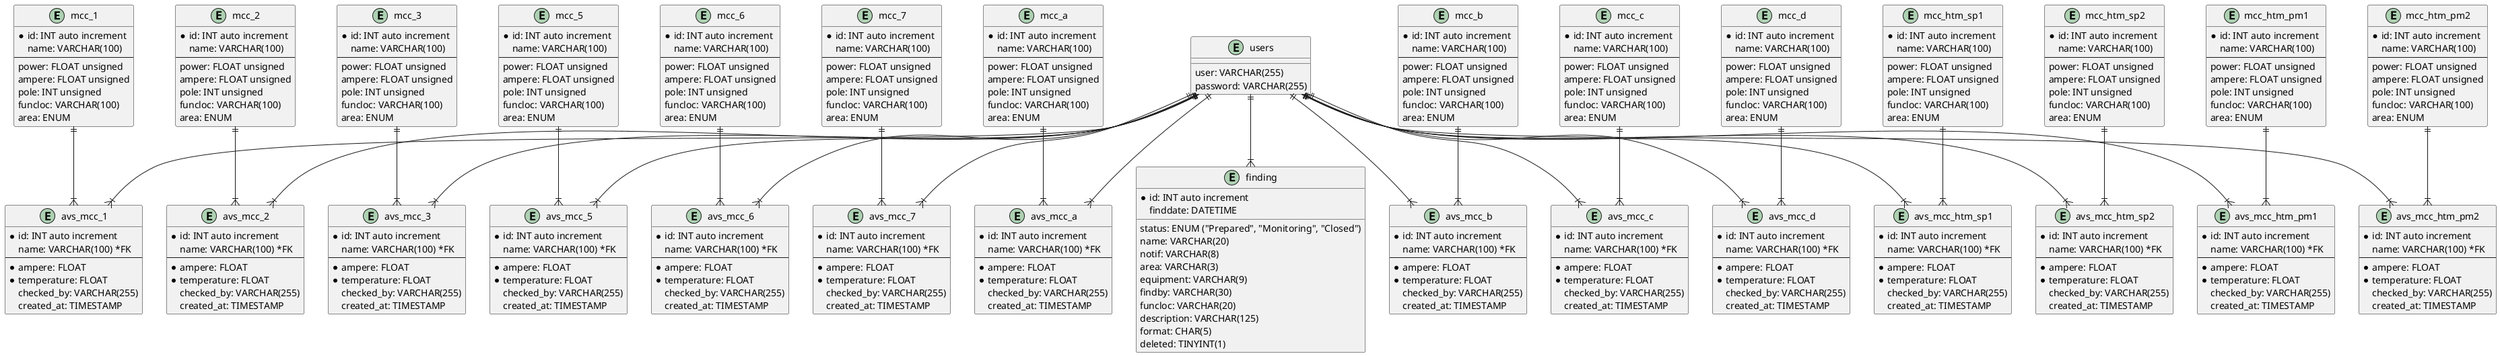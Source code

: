 @startuml Database MCC_PM3

entity mcc_1 {
    * id: INT auto increment
    name: VARCHAR(100) 
    --
    power: FLOAT unsigned
    ampere: FLOAT unsigned
    pole: INT unsigned
    funcloc: VARCHAR(100)
    area: ENUM
}

entity mcc_2 {
    * id: INT auto increment
    name: VARCHAR(100) 
    --
    power: FLOAT unsigned
    ampere: FLOAT unsigned
    pole: INT unsigned
    funcloc: VARCHAR(100)
    area: ENUM
}

entity mcc_3 {
    * id: INT auto increment
    name: VARCHAR(100) 
    --
    power: FLOAT unsigned
    ampere: FLOAT unsigned
    pole: INT unsigned
    funcloc: VARCHAR(100)
    area: ENUM
}

entity mcc_5 {
    * id: INT auto increment
    name: VARCHAR(100) 
    --
    power: FLOAT unsigned
    ampere: FLOAT unsigned
    pole: INT unsigned
    funcloc: VARCHAR(100)
    area: ENUM
}

entity mcc_6 {
    * id: INT auto increment
    name: VARCHAR(100) 
    --
    power: FLOAT unsigned
    ampere: FLOAT unsigned
    pole: INT unsigned
    funcloc: VARCHAR(100)
    area: ENUM
}

entity mcc_7 {
    * id: INT auto increment
    name: VARCHAR(100) 
    --
    power: FLOAT unsigned
    ampere: FLOAT unsigned
    pole: INT unsigned
    funcloc: VARCHAR(100)
    area: ENUM
}

entity mcc_a {
    * id: INT auto increment
    name: VARCHAR(100) 
    --
    power: FLOAT unsigned
    ampere: FLOAT unsigned
    pole: INT unsigned
    funcloc: VARCHAR(100)
    area: ENUM
}

entity mcc_b {
    * id: INT auto increment
    name: VARCHAR(100) 
    --
    power: FLOAT unsigned
    ampere: FLOAT unsigned
    pole: INT unsigned
    funcloc: VARCHAR(100)
    area: ENUM
}

entity mcc_c {
    * id: INT auto increment
    name: VARCHAR(100) 
    --
    power: FLOAT unsigned
    ampere: FLOAT unsigned
    pole: INT unsigned
    funcloc: VARCHAR(100)
    area: ENUM
}

entity mcc_d {
    * id: INT auto increment
    name: VARCHAR(100) 
    --
    power: FLOAT unsigned
    ampere: FLOAT unsigned
    pole: INT unsigned
    funcloc: VARCHAR(100)
    area: ENUM
}

entity mcc_htm_sp1 {
    * id: INT auto increment
    name: VARCHAR(100) 
    --
    power: FLOAT unsigned
    ampere: FLOAT unsigned
    pole: INT unsigned
    funcloc: VARCHAR(100)
    area: ENUM
}

entity mcc_htm_sp2 {
    * id: INT auto increment
    name: VARCHAR(100) 
    --
    power: FLOAT unsigned
    ampere: FLOAT unsigned
    pole: INT unsigned
    funcloc: VARCHAR(100)
    area: ENUM
}

entity mcc_htm_pm1 {
    * id: INT auto increment
    name: VARCHAR(100) 
    --
    power: FLOAT unsigned
    ampere: FLOAT unsigned
    pole: INT unsigned
    funcloc: VARCHAR(100)
    area: ENUM
}

entity mcc_htm_pm2 {
    * id: INT auto increment
    name: VARCHAR(100) 
    --
    power: FLOAT unsigned
    ampere: FLOAT unsigned
    pole: INT unsigned
    funcloc: VARCHAR(100)
    area: ENUM
}




' ===================================
' =========== AVS SECTION ===========
' ===================================

entity avs_mcc_1 {
    * id: INT auto increment
    name: VARCHAR(100) *FK
    --
    * ampere: FLOAT
    * temperature: FLOAT
    checked_by: VARCHAR(255)
    created_at: TIMESTAMP 
}

entity avs_mcc_2 {
    * id: INT auto increment
    name: VARCHAR(100) *FK
    --
    * ampere: FLOAT
    * temperature: FLOAT
    checked_by: VARCHAR(255)
    created_at: TIMESTAMP 
}

entity avs_mcc_3 {
    * id: INT auto increment
    name: VARCHAR(100) *FK
    --
    * ampere: FLOAT
    * temperature: FLOAT
    checked_by: VARCHAR(255)
    created_at: TIMESTAMP 
}

entity avs_mcc_5 {
    * id: INT auto increment
    name: VARCHAR(100) *FK
    --
    * ampere: FLOAT
    * temperature: FLOAT
    checked_by: VARCHAR(255)
    created_at: TIMESTAMP 
}

entity avs_mcc_6 {
    * id: INT auto increment
    name: VARCHAR(100) *FK
    --
    * ampere: FLOAT
    * temperature: FLOAT
    checked_by: VARCHAR(255)
    created_at: TIMESTAMP 
}

entity avs_mcc_7 {
    * id: INT auto increment
    name: VARCHAR(100) *FK
    --
    * ampere: FLOAT
    * temperature: FLOAT
    checked_by: VARCHAR(255)
    created_at: TIMESTAMP 
}

entity avs_mcc_a {
    * id: INT auto increment
    name: VARCHAR(100) *FK
    --
    * ampere: FLOAT
    * temperature: FLOAT
    checked_by: VARCHAR(255)
    created_at: TIMESTAMP 
}

entity avs_mcc_b {
    * id: INT auto increment
    name: VARCHAR(100) *FK
    --
    * ampere: FLOAT
    * temperature: FLOAT
    checked_by: VARCHAR(255)
    created_at: TIMESTAMP 
}

entity avs_mcc_c {
    * id: INT auto increment
    name: VARCHAR(100) *FK
    --
    * ampere: FLOAT
    * temperature: FLOAT
    checked_by: VARCHAR(255)
    created_at: TIMESTAMP 
}

entity avs_mcc_d {
    * id: INT auto increment
    name: VARCHAR(100) *FK
    --
    * ampere: FLOAT
    * temperature: FLOAT
    checked_by: VARCHAR(255)
    created_at: TIMESTAMP 
}

entity avs_mcc_htm_sp1 {
    * id: INT auto increment
    name: VARCHAR(100) *FK
    --
    * ampere: FLOAT
    * temperature: FLOAT
    checked_by: VARCHAR(255)
    created_at: TIMESTAMP 
}

entity avs_mcc_htm_sp2 {
    * id: INT auto increment
    name: VARCHAR(100) *FK
    --
    * ampere: FLOAT
    * temperature: FLOAT
    checked_by: VARCHAR(255)
    created_at: TIMESTAMP 
}

entity avs_mcc_htm_pm1 {
    * id: INT auto increment
    name: VARCHAR(100) *FK
    --
    * ampere: FLOAT
    * temperature: FLOAT
    checked_by: VARCHAR(255)
    created_at: TIMESTAMP 
}

entity avs_mcc_htm_pm2 {
    * id: INT auto increment
    name: VARCHAR(100) *FK
    --
    * ampere: FLOAT
    * temperature: FLOAT
    checked_by: VARCHAR(255)
    created_at: TIMESTAMP 
}

' =====================================
' =========== TABLE FINDING ===========
' =====================================

entity finding {
    * id: INT auto increment
    status: ENUM ("Prepared", "Monitoring", "Closed")
    name: VARCHAR(20)
    notif: VARCHAR(8)
    area: VARCHAR(3)
    equipment: VARCHAR(9)
    finddate: DATETIME
    findby: VARCHAR(30)
    funcloc: VARCHAR(20)
    description: VARCHAR(125)
    format: CHAR(5)
    deleted: TINYINT(1)
}

' =====================================
' ============ TABLE USERS ============
' =====================================
entity users {
    user: VARCHAR(255)
    password: VARCHAR(255)
}

' ====================================
' =========== DB RELATIONS ===========
' ====================================

mcc_1 ||--|{ avs_mcc_1
mcc_2 ||--|{ avs_mcc_2
mcc_3 ||--|{ avs_mcc_3
mcc_5 ||--|{ avs_mcc_5
mcc_6 ||--|{ avs_mcc_6
mcc_7 ||--|{ avs_mcc_7

mcc_a ||--|{ avs_mcc_a
mcc_b ||--|{ avs_mcc_b
mcc_c ||--|{ avs_mcc_c
mcc_d ||--|{ avs_mcc_d

mcc_htm_sp1 ||--|{ avs_mcc_htm_sp1
mcc_htm_sp2 ||--|{ avs_mcc_htm_sp2
mcc_htm_pm1 ||--|{ avs_mcc_htm_pm1
mcc_htm_pm2 ||--|{ avs_mcc_htm_pm2


users ||--|{ avs_mcc_1
users ||--|{ avs_mcc_2
users ||--|{ avs_mcc_3
users ||--|{ avs_mcc_5
users ||--|{ avs_mcc_6
users ||--|{ avs_mcc_7

users ||--|{ avs_mcc_a
users ||--|{ avs_mcc_b
users ||--|{ avs_mcc_c
users ||--|{ avs_mcc_d

users ||--|{ avs_mcc_htm_sp1
users ||--|{ avs_mcc_htm_sp2
users ||--|{ avs_mcc_htm_pm1
users ||--|{ avs_mcc_htm_pm2

users ||--|{ finding



' FINDING
' mcc_1 |o--|{ finding
' mcc_2 |o--|{ finding
' mcc_3 |o--|{ finding
' mcc_5 |o--|{ finding
' mcc_6 |o--|{ finding
' mcc_7 |o--|{ finding
' mcc_a |o--|{ finding
' mcc_b |o--|{ finding
' mcc_c |o--|{ finding
' mcc_d |o--|{ finding
' mcc_htm_sp1 |o--|{ finding
' mcc_htm_sp2 |o--|{ finding
' mcc_htm_pm1 |o--|{ finding
' mcc_htm_pm2 |o--|{ finding

@enduml